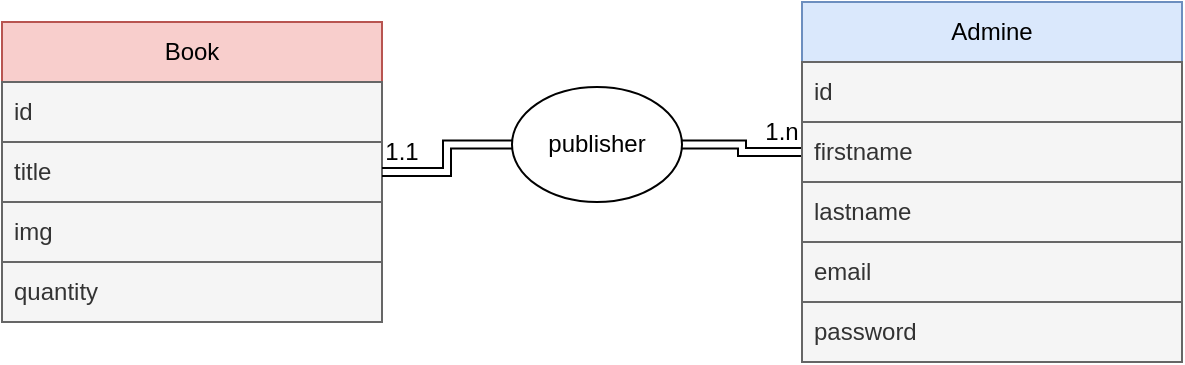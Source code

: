 <mxfile version="20.5.3" type="google"><diagram id="sH5VOoULP3bhMDjMrnlS" name="Page-1"><mxGraphModel grid="1" page="1" gridSize="10" guides="1" tooltips="1" connect="1" arrows="1" fold="1" pageScale="1" pageWidth="850" pageHeight="1100" math="0" shadow="0"><root><mxCell id="0"/><mxCell id="1" parent="0"/><mxCell id="o8JHASDqtCbKl2qtEqb5-11" style="edgeStyle=orthogonalEdgeStyle;shape=link;rounded=0;orthogonalLoop=1;jettySize=auto;html=1;entryX=0;entryY=0.5;entryDx=0;entryDy=0;startArrow=none;" edge="1" parent="1" source="o8JHASDqtCbKl2qtEqb5-12" target="o8JHASDqtCbKl2qtEqb5-8"><mxGeometry relative="1" as="geometry"/></mxCell><mxCell id="o8JHASDqtCbKl2qtEqb5-1" value="Book" style="swimlane;fontStyle=0;childLayout=stackLayout;horizontal=1;startSize=30;horizontalStack=0;resizeParent=1;resizeParentMax=0;resizeLast=0;collapsible=1;marginBottom=0;whiteSpace=wrap;html=1;fillColor=#f8cecc;strokeColor=#b85450;" vertex="1" parent="1"><mxGeometry x="170" y="110" width="190" height="150" as="geometry"/></mxCell><mxCell id="o8JHASDqtCbKl2qtEqb5-2" value="id" style="text;strokeColor=#666666;fillColor=#f5f5f5;align=left;verticalAlign=middle;spacingLeft=4;spacingRight=4;overflow=hidden;points=[[0,0.5],[1,0.5]];portConstraint=eastwest;rotatable=0;whiteSpace=wrap;html=1;fontColor=#333333;" vertex="1" parent="o8JHASDqtCbKl2qtEqb5-1"><mxGeometry y="30" width="190" height="30" as="geometry"/></mxCell><mxCell id="o8JHASDqtCbKl2qtEqb5-3" value="title" style="text;strokeColor=#666666;fillColor=#f5f5f5;align=left;verticalAlign=middle;spacingLeft=4;spacingRight=4;overflow=hidden;points=[[0,0.5],[1,0.5]];portConstraint=eastwest;rotatable=0;whiteSpace=wrap;html=1;fontColor=#333333;" vertex="1" parent="o8JHASDqtCbKl2qtEqb5-1"><mxGeometry y="60" width="190" height="30" as="geometry"/></mxCell><mxCell id="o8JHASDqtCbKl2qtEqb5-4" value="img" style="text;strokeColor=#666666;fillColor=#f5f5f5;align=left;verticalAlign=middle;spacingLeft=4;spacingRight=4;overflow=hidden;points=[[0,0.5],[1,0.5]];portConstraint=eastwest;rotatable=0;whiteSpace=wrap;html=1;fontColor=#333333;" vertex="1" parent="o8JHASDqtCbKl2qtEqb5-1"><mxGeometry y="90" width="190" height="30" as="geometry"/></mxCell><mxCell id="o8JHASDqtCbKl2qtEqb5-5" value="quantity" style="text;strokeColor=#666666;fillColor=#f5f5f5;align=left;verticalAlign=middle;spacingLeft=4;spacingRight=4;overflow=hidden;points=[[0,0.5],[1,0.5]];portConstraint=eastwest;rotatable=0;whiteSpace=wrap;html=1;fontColor=#333333;" vertex="1" parent="o8JHASDqtCbKl2qtEqb5-1"><mxGeometry y="120" width="190" height="30" as="geometry"/></mxCell><mxCell id="o8JHASDqtCbKl2qtEqb5-6" value="Admine" style="swimlane;fontStyle=0;childLayout=stackLayout;horizontal=1;startSize=30;horizontalStack=0;resizeParent=1;resizeParentMax=0;resizeLast=0;collapsible=1;marginBottom=0;whiteSpace=wrap;html=1;fillColor=#dae8fc;strokeColor=#6c8ebf;" vertex="1" parent="1"><mxGeometry x="570" y="100" width="190" height="180" as="geometry"/></mxCell><mxCell id="o8JHASDqtCbKl2qtEqb5-7" value="id" style="text;align=left;verticalAlign=middle;spacingLeft=4;spacingRight=4;overflow=hidden;points=[[0,0.5],[1,0.5]];portConstraint=eastwest;rotatable=0;whiteSpace=wrap;html=1;fillColor=#f5f5f5;strokeColor=#666666;fontColor=#333333;" vertex="1" parent="o8JHASDqtCbKl2qtEqb5-6"><mxGeometry y="30" width="190" height="30" as="geometry"/></mxCell><mxCell id="o8JHASDqtCbKl2qtEqb5-8" value="firstname" style="text;strokeColor=#666666;fillColor=#f5f5f5;align=left;verticalAlign=middle;spacingLeft=4;spacingRight=4;overflow=hidden;points=[[0,0.5],[1,0.5]];portConstraint=eastwest;rotatable=0;whiteSpace=wrap;html=1;fontColor=#333333;" vertex="1" parent="o8JHASDqtCbKl2qtEqb5-6"><mxGeometry y="60" width="190" height="30" as="geometry"/></mxCell><mxCell id="o8JHASDqtCbKl2qtEqb5-9" value="lastname" style="text;strokeColor=#666666;fillColor=#f5f5f5;align=left;verticalAlign=middle;spacingLeft=4;spacingRight=4;overflow=hidden;points=[[0,0.5],[1,0.5]];portConstraint=eastwest;rotatable=0;whiteSpace=wrap;html=1;fontColor=#333333;" vertex="1" parent="o8JHASDqtCbKl2qtEqb5-6"><mxGeometry y="90" width="190" height="30" as="geometry"/></mxCell><mxCell id="o8JHASDqtCbKl2qtEqb5-10" value="email" style="text;strokeColor=#666666;fillColor=#f5f5f5;align=left;verticalAlign=middle;spacingLeft=4;spacingRight=4;overflow=hidden;points=[[0,0.5],[1,0.5]];portConstraint=eastwest;rotatable=0;whiteSpace=wrap;html=1;fontColor=#333333;" vertex="1" parent="o8JHASDqtCbKl2qtEqb5-6"><mxGeometry y="120" width="190" height="30" as="geometry"/></mxCell><mxCell id="o8JHASDqtCbKl2qtEqb5-14" value="password" style="text;strokeColor=#666666;fillColor=#f5f5f5;align=left;verticalAlign=middle;spacingLeft=4;spacingRight=4;overflow=hidden;points=[[0,0.5],[1,0.5]];portConstraint=eastwest;rotatable=0;whiteSpace=wrap;html=1;fontColor=#333333;" vertex="1" parent="o8JHASDqtCbKl2qtEqb5-6"><mxGeometry y="150" width="190" height="30" as="geometry"/></mxCell><mxCell id="o8JHASDqtCbKl2qtEqb5-12" value="publisher" style="ellipse;whiteSpace=wrap;html=1;" vertex="1" parent="1"><mxGeometry x="425" y="142.5" width="85" height="57.5" as="geometry"/></mxCell><mxCell id="o8JHASDqtCbKl2qtEqb5-13" value="" style="edgeStyle=orthogonalEdgeStyle;shape=link;rounded=0;orthogonalLoop=1;jettySize=auto;html=1;entryX=0;entryY=0.5;entryDx=0;entryDy=0;endArrow=none;" edge="1" parent="1" source="o8JHASDqtCbKl2qtEqb5-1" target="o8JHASDqtCbKl2qtEqb5-12"><mxGeometry relative="1" as="geometry"><mxPoint x="380" y="175" as="sourcePoint"/><mxPoint x="570" y="175" as="targetPoint"/></mxGeometry></mxCell><mxCell id="o8JHASDqtCbKl2qtEqb5-15" value="1.1" style="text;html=1;strokeColor=none;fillColor=none;align=center;verticalAlign=middle;whiteSpace=wrap;rounded=0;" vertex="1" parent="1"><mxGeometry x="340" y="160" width="60" height="30" as="geometry"/></mxCell><mxCell id="o8JHASDqtCbKl2qtEqb5-16" value="1.n" style="text;html=1;strokeColor=none;fillColor=none;align=center;verticalAlign=middle;whiteSpace=wrap;rounded=0;" vertex="1" parent="1"><mxGeometry x="530" y="150" width="60" height="30" as="geometry"/></mxCell></root></mxGraphModel></diagram></mxfile>